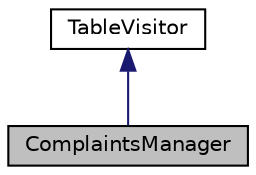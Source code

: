 digraph "ComplaintsManager"
{
 // LATEX_PDF_SIZE
  edge [fontname="Helvetica",fontsize="10",labelfontname="Helvetica",labelfontsize="10"];
  node [fontname="Helvetica",fontsize="10",shape=record];
  Node1 [label="ComplaintsManager",height=0.2,width=0.4,color="black", fillcolor="grey75", style="filled", fontcolor="black",tooltip="The ComplaintsManager class is a concrete implementation of the TableVisitor interface."];
  Node2 -> Node1 [dir="back",color="midnightblue",fontsize="10",style="solid",fontname="Helvetica"];
  Node2 [label="TableVisitor",height=0.2,width=0.4,color="black", fillcolor="white", style="filled",URL="$classTableVisitor.html",tooltip="The TableVisitor class is an abstract class that defines the interface for visiting customers in a re..."];
}
